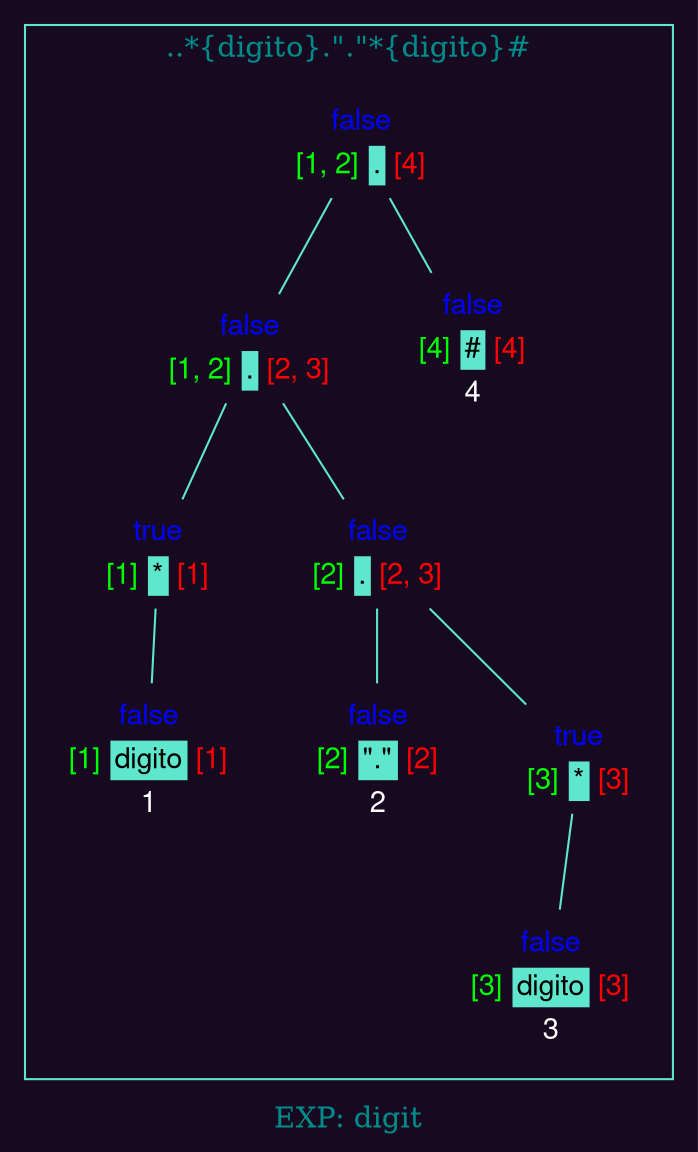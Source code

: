 graph "" {

    fontcolor="cyan4"
    bgcolor="#170920"
    node [fontname="Helvetica,Arial,sans-serif", shape=none]

    label="EXP: digit"

    subgraph cluster01{
        color="#5ee7cd"
        label="..*{digito}.\".\"*{digito}#"
        n0 -- n1 [color="#5ee7cd"] ;
        n0 -- n8 [color="#5ee7cd"] ;
        n0 [label = <
                <table border="0">
                    <tr><td colspan="3"><font color="blue">false</font></td></tr>
                    <tr><td><font color="green">[1, 2]</font></td>
                    <td bgcolor="#5ee7cd"><font color="black">.</font></td>
                    <td ><font color="red">[4]</font></td></tr>
                </table>
            > ] ;
        n1 -- n2 [color="#5ee7cd"] ;
        n1 -- n4 [color="#5ee7cd"] ;
        n1 [label = <
                <table border="0">
                    <tr><td colspan="3"><font color="blue">false</font></td></tr>
                    <tr><td><font color="green">[1, 2]</font></td>
                    <td bgcolor="#5ee7cd"><font color="black">.</font></td>
                    <td ><font color="red">[2, 3]</font></td></tr>
                </table>
            > ] ;
        n2 -- n3 [color="#5ee7cd"] ;
        n2 [label = <
                <table border="0">
                    <tr><td colspan="3"><font color="blue">true</font></td></tr>
                    <tr><td><font color="green">[1]</font></td>
                    <td bgcolor="#5ee7cd"><font color="black">*</font></td>
                    <td ><font color="red">[1]</font></td></tr>
                </table>
            > ] ;
        n3 [label = <
                <table border="0">
                    <tr><td colspan="3"><font color="blue">false</font></td></tr>
                    <tr><td><font color="green">[1]</font></td>
                    <td bgcolor="#5ee7cd"><font color="black">digito</font></td>
                    <td ><font color="red">[1]</font></td></tr>
                    <tr><td colspan="3"><font color="white">1</font></td></tr>
                </table>
            > ] ;        n4 -- n5 [color="#5ee7cd"] ;
        n4 -- n6 [color="#5ee7cd"] ;
        n4 [label = <
                <table border="0">
                    <tr><td colspan="3"><font color="blue">false</font></td></tr>
                    <tr><td><font color="green">[2]</font></td>
                    <td bgcolor="#5ee7cd"><font color="black">.</font></td>
                    <td ><font color="red">[2, 3]</font></td></tr>
                </table>
            > ] ;
        n5 [label = <
                <table border="0">
                    <tr><td colspan="3"><font color="blue">false</font></td></tr>
                    <tr><td><font color="green">[2]</font></td>
                    <td bgcolor="#5ee7cd"><font color="black">"."</font></td>
                    <td ><font color="red">[2]</font></td></tr>
                    <tr><td colspan="3"><font color="white">2</font></td></tr>
                </table>
            > ] ;        n6 -- n7 [color="#5ee7cd"] ;
        n6 [label = <
                <table border="0">
                    <tr><td colspan="3"><font color="blue">true</font></td></tr>
                    <tr><td><font color="green">[3]</font></td>
                    <td bgcolor="#5ee7cd"><font color="black">*</font></td>
                    <td ><font color="red">[3]</font></td></tr>
                </table>
            > ] ;
        n7 [label = <
                <table border="0">
                    <tr><td colspan="3"><font color="blue">false</font></td></tr>
                    <tr><td><font color="green">[3]</font></td>
                    <td bgcolor="#5ee7cd"><font color="black">digito</font></td>
                    <td ><font color="red">[3]</font></td></tr>
                    <tr><td colspan="3"><font color="white">3</font></td></tr>
                </table>
            > ] ;        n8 [label = <
                <table border="0">
                    <tr><td colspan="3"><font color="blue">false</font></td></tr>
                    <tr><td><font color="green">[4]</font></td>
                    <td bgcolor="#5ee7cd"><font color="black">#</font></td>
                    <td ><font color="red">[4]</font></td></tr>
                    <tr><td colspan="3"><font color="white">4</font></td></tr>
                </table>
            > ] ;    }
}
